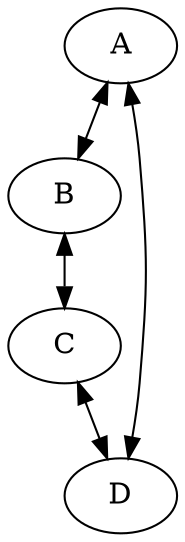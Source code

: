 digraph graphname {node [shape = oval];
A [label= A ]
B [label= B ]
C [label= C ]
D [label= D ]
A -> B [color=black, dir=both,arrowhead=normal, arrowtail=normal];
A -> D [color=black, dir=both,arrowhead=normal, arrowtail=normal];
B -> C [color=black, dir=both,arrowhead=normal, arrowtail=normal];
C -> D [color=black, dir=both,arrowhead=normal, arrowtail=normal];
}
